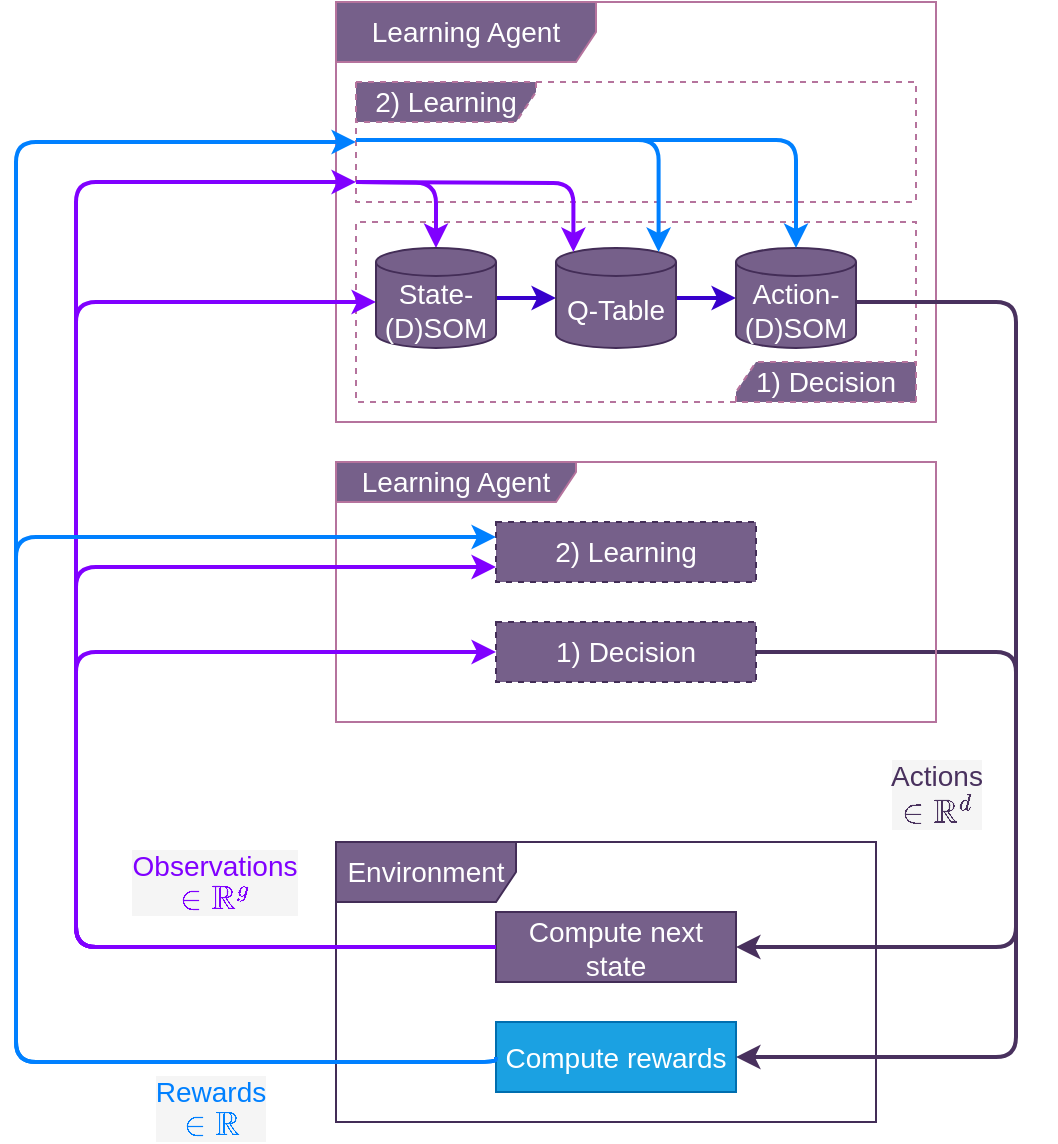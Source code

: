 <mxfile version="18.0.0" type="device"><diagram id="23iRSUPoRavnBvh4doch" name="Page-1"><mxGraphModel dx="1113" dy="791" grid="1" gridSize="10" guides="1" tooltips="1" connect="1" arrows="1" fold="1" page="1" pageScale="1" pageWidth="827" pageHeight="1169" math="1" shadow="0"><root><mxCell id="0"/><mxCell id="1" parent="0"/><mxCell id="WK4-7_jqqEs10oTjAUMn-1" value="Learning Agent" style="shape=umlFrame;whiteSpace=wrap;html=1;fillColor=#76608a;fontColor=#ffffff;strokeColor=#B5739D;rounded=0;fontSize=14;width=130;height=30;strokeWidth=1;" vertex="1" parent="1"><mxGeometry x="460" y="40" width="300" height="210" as="geometry"/></mxCell><mxCell id="WK4-7_jqqEs10oTjAUMn-13" value="1) Decision" style="shape=umlFrame;whiteSpace=wrap;html=1;fontSize=14;fontColor=#ffffff;fillColor=#76608a;strokeColor=#B5739D;width=90;height=20;dashed=1;direction=west;" vertex="1" parent="1"><mxGeometry x="470" y="150" width="280" height="90" as="geometry"/></mxCell><mxCell id="WK4-7_jqqEs10oTjAUMn-9" style="edgeStyle=orthogonalEdgeStyle;orthogonalLoop=1;jettySize=auto;html=1;exitX=1;exitY=0.5;exitDx=0;exitDy=0;exitPerimeter=0;entryX=0;entryY=0.5;entryDx=0;entryDy=0;entryPerimeter=0;labelBackgroundColor=#F5F5F5;fontSize=14;fontColor=#B5739D;strokeWidth=2;fillColor=#6a00ff;strokeColor=#3700CC;" edge="1" parent="1" source="WK4-7_jqqEs10oTjAUMn-2" target="WK4-7_jqqEs10oTjAUMn-3"><mxGeometry relative="1" as="geometry"/></mxCell><mxCell id="WK4-7_jqqEs10oTjAUMn-10" style="edgeStyle=orthogonalEdgeStyle;orthogonalLoop=1;jettySize=auto;html=1;exitX=1;exitY=0.5;exitDx=0;exitDy=0;exitPerimeter=0;entryX=0;entryY=0.5;entryDx=0;entryDy=0;entryPerimeter=0;labelBackgroundColor=#F5F5F5;fontSize=14;fontColor=#B5739D;strokeWidth=2;fillColor=#6a00ff;strokeColor=#3700CC;" edge="1" parent="1" source="WK4-7_jqqEs10oTjAUMn-3" target="WK4-7_jqqEs10oTjAUMn-4"><mxGeometry relative="1" as="geometry"/></mxCell><mxCell id="WK4-7_jqqEs10oTjAUMn-11" value="&lt;font color=&quot;#49315e&quot;&gt;Actions&lt;br&gt;\(\in \mathbb{R}^d\)&lt;/font&gt;" style="edgeStyle=orthogonalEdgeStyle;orthogonalLoop=1;jettySize=auto;html=1;labelBackgroundColor=#F5F5F5;fontSize=14;fontColor=#B5739D;strokeWidth=2;entryX=1;entryY=0.5;entryDx=0;entryDy=0;strokeColor=#49315E;" edge="1" parent="1" source="WK4-7_jqqEs10oTjAUMn-4" target="WK4-7_jqqEs10oTjAUMn-6"><mxGeometry x="0.201" y="-40" relative="1" as="geometry"><mxPoint x="800" y="640" as="targetPoint"/><Array as="points"><mxPoint x="800" y="190"/><mxPoint x="800" y="513"/></Array><mxPoint as="offset"/></mxGeometry></mxCell><mxCell id="WK4-7_jqqEs10oTjAUMn-5" value="Environment" style="shape=umlFrame;whiteSpace=wrap;html=1;fillColor=#76608a;fontColor=#ffffff;strokeColor=#432D57;width=90;height=30;rounded=0;fontSize=14;" vertex="1" parent="1"><mxGeometry x="460" y="460" width="270" height="140" as="geometry"/></mxCell><mxCell id="WK4-7_jqqEs10oTjAUMn-6" value="Compute next state" style="rounded=0;whiteSpace=wrap;html=1;fillColor=#76608a;fontColor=#ffffff;strokeColor=#432D57;fontSize=14;" vertex="1" parent="1"><mxGeometry x="540" y="495" width="120" height="35" as="geometry"/></mxCell><mxCell id="WK4-7_jqqEs10oTjAUMn-12" value="Rewards&lt;br&gt;\(\in \mathbb{R}\)" style="edgeStyle=orthogonalEdgeStyle;orthogonalLoop=1;jettySize=auto;html=1;exitX=0;exitY=0.5;exitDx=0;exitDy=0;labelBackgroundColor=#F5F5F5;fontSize=14;fontColor=#0080FF;strokeColor=#0080FF;strokeWidth=2;fillColor=#0050ef;" edge="1" parent="1" source="WK4-7_jqqEs10oTjAUMn-7" target="WK4-7_jqqEs10oTjAUMn-14"><mxGeometry x="-0.666" y="23" relative="1" as="geometry"><mxPoint x="200" y="120" as="targetPoint"/><Array as="points"><mxPoint x="540" y="570"/><mxPoint x="300" y="570"/><mxPoint x="300" y="110"/></Array><mxPoint as="offset"/></mxGeometry></mxCell><mxCell id="WK4-7_jqqEs10oTjAUMn-7" value="Compute rewards" style="rounded=0;whiteSpace=wrap;html=1;fillColor=#1ba1e2;fontColor=#ffffff;strokeColor=#006EAF;fontSize=14;" vertex="1" parent="1"><mxGeometry x="540" y="550" width="120" height="35" as="geometry"/></mxCell><mxCell id="WK4-7_jqqEs10oTjAUMn-8" value="&lt;font color=&quot;#8000ff&quot;&gt;Observations&lt;br&gt;\(\in \mathbb{R}^g\)&lt;/font&gt;" style="endArrow=classic;html=1;strokeWidth=2;fillColor=#6a00ff;strokeColor=#8000FF;edgeStyle=orthogonalEdgeStyle;exitX=0;exitY=0.5;exitDx=0;exitDy=0;fontSize=14;rounded=1;fontColor=#B5739D;labelBackgroundColor=#F5F5F5;" edge="1" parent="1" source="WK4-7_jqqEs10oTjAUMn-6" target="WK4-7_jqqEs10oTjAUMn-2"><mxGeometry x="-0.586" y="-33" width="50" height="50" relative="1" as="geometry"><mxPoint x="220" y="480" as="sourcePoint"/><mxPoint x="420" y="320" as="targetPoint"/><Array as="points"><mxPoint x="330" y="513"/><mxPoint x="330" y="190"/></Array><mxPoint as="offset"/></mxGeometry></mxCell><mxCell id="WK4-7_jqqEs10oTjAUMn-14" value="2) Learning" style="shape=umlFrame;whiteSpace=wrap;html=1;fontSize=14;fontColor=#ffffff;fillColor=#76608a;strokeColor=#B5739D;width=90;height=20;dashed=1;" vertex="1" parent="1"><mxGeometry x="470" y="80" width="280" height="60" as="geometry"/></mxCell><mxCell id="WK4-7_jqqEs10oTjAUMn-15" value="" style="edgeStyle=orthogonalEdgeStyle;orthogonalLoop=1;jettySize=auto;html=1;labelBackgroundColor=#F5F5F5;fontSize=14;fontColor=#B5739D;strokeWidth=2;entryX=1;entryY=0.5;entryDx=0;entryDy=0;strokeColor=#49315E;" edge="1" parent="1" source="WK4-7_jqqEs10oTjAUMn-27" target="WK4-7_jqqEs10oTjAUMn-7"><mxGeometry x="0.053" y="-40" relative="1" as="geometry"><mxPoint x="670" y="612.5" as="targetPoint"/><mxPoint x="950" y="370" as="sourcePoint"/><Array as="points"><mxPoint x="800" y="365"/><mxPoint x="800" y="568"/></Array><mxPoint as="offset"/></mxGeometry></mxCell><mxCell id="WK4-7_jqqEs10oTjAUMn-16" value="" style="endArrow=classic;html=1;strokeWidth=2;fillColor=#6a00ff;strokeColor=#8000FF;edgeStyle=orthogonalEdgeStyle;exitX=0;exitY=0.5;exitDx=0;exitDy=0;fontSize=14;rounded=1;fontColor=#B5739D;labelBackgroundColor=#F5F5F5;" edge="1" parent="1" source="WK4-7_jqqEs10oTjAUMn-6"><mxGeometry x="-0.533" y="-32" width="50" height="50" relative="1" as="geometry"><mxPoint x="550" y="612.5" as="sourcePoint"/><mxPoint x="470" y="130" as="targetPoint"/><Array as="points"><mxPoint x="330" y="513"/><mxPoint x="330" y="130"/></Array><mxPoint as="offset"/></mxGeometry></mxCell><mxCell id="WK4-7_jqqEs10oTjAUMn-17" value="" style="endArrow=classic;html=1;rounded=1;labelBackgroundColor=#F5F5F5;fontSize=14;fontColor=#0080FF;strokeColor=#8000FF;strokeWidth=2;fillColor=#6a00ff;entryX=0.5;entryY=0;entryDx=0;entryDy=0;entryPerimeter=0;edgeStyle=orthogonalEdgeStyle;" edge="1" parent="1" target="WK4-7_jqqEs10oTjAUMn-2"><mxGeometry width="50" height="50" relative="1" as="geometry"><mxPoint x="470" y="130" as="sourcePoint"/><mxPoint x="410" y="160" as="targetPoint"/></mxGeometry></mxCell><mxCell id="WK4-7_jqqEs10oTjAUMn-2" value="State-(D)SOM" style="shape=cylinder3;whiteSpace=wrap;html=1;boundedLbl=1;backgroundOutline=1;size=7;fillColor=#76608a;fontColor=#ffffff;strokeColor=#432D57;rounded=0;fontSize=14;" vertex="1" parent="1"><mxGeometry x="480" y="163" width="60" height="50" as="geometry"/></mxCell><mxCell id="WK4-7_jqqEs10oTjAUMn-3" value="Q-Table" style="shape=cylinder3;whiteSpace=wrap;html=1;boundedLbl=1;backgroundOutline=1;size=7;fillColor=#76608a;fontColor=#ffffff;strokeColor=#432D57;rounded=0;fontSize=14;" vertex="1" parent="1"><mxGeometry x="570" y="163" width="60" height="50" as="geometry"/></mxCell><mxCell id="WK4-7_jqqEs10oTjAUMn-4" value="Action-(D)SOM" style="shape=cylinder3;whiteSpace=wrap;html=1;boundedLbl=1;backgroundOutline=1;size=7;fillColor=#76608a;fontColor=#ffffff;strokeColor=#432D57;rounded=0;fontSize=14;" vertex="1" parent="1"><mxGeometry x="660" y="163" width="60" height="50" as="geometry"/></mxCell><mxCell id="WK4-7_jqqEs10oTjAUMn-21" value="" style="endArrow=classic;html=1;rounded=1;labelBackgroundColor=#F5F5F5;fontSize=14;fontColor=#0080FF;strokeColor=#0080FF;strokeWidth=2;exitX=0;exitY=0.483;exitDx=0;exitDy=0;exitPerimeter=0;entryX=0.855;entryY=0;entryDx=0;entryDy=2.03;entryPerimeter=0;edgeStyle=orthogonalEdgeStyle;" edge="1" parent="1" source="WK4-7_jqqEs10oTjAUMn-14" target="WK4-7_jqqEs10oTjAUMn-3"><mxGeometry width="50" height="50" relative="1" as="geometry"><mxPoint x="420" y="420" as="sourcePoint"/><mxPoint x="470" y="370" as="targetPoint"/><Array as="points"><mxPoint x="621" y="109"/></Array></mxGeometry></mxCell><mxCell id="WK4-7_jqqEs10oTjAUMn-22" value="" style="endArrow=classic;html=1;rounded=1;labelBackgroundColor=#F5F5F5;fontSize=14;fontColor=#0080FF;strokeColor=#0080FF;strokeWidth=2;edgeStyle=orthogonalEdgeStyle;" edge="1" parent="1" target="WK4-7_jqqEs10oTjAUMn-4"><mxGeometry width="50" height="50" relative="1" as="geometry"><mxPoint x="470" y="109" as="sourcePoint"/><mxPoint x="690" y="162" as="targetPoint"/><Array as="points"><mxPoint x="690" y="109"/></Array></mxGeometry></mxCell><mxCell id="WK4-7_jqqEs10oTjAUMn-24" value="" style="endArrow=classic;html=1;rounded=1;labelBackgroundColor=#F5F5F5;fontSize=14;fontColor=#0080FF;strokeColor=#8000FF;strokeWidth=2;fillColor=#6a00ff;entryX=0.145;entryY=0;entryDx=0;entryDy=2.03;entryPerimeter=0;edgeStyle=orthogonalEdgeStyle;" edge="1" parent="1" target="WK4-7_jqqEs10oTjAUMn-3"><mxGeometry width="50" height="50" relative="1" as="geometry"><mxPoint x="470" y="130" as="sourcePoint"/><mxPoint x="530" y="380" as="targetPoint"/></mxGeometry></mxCell><mxCell id="WK4-7_jqqEs10oTjAUMn-25" value="Learning Agent" style="shape=umlFrame;whiteSpace=wrap;html=1;fillColor=#76608a;fontColor=#ffffff;strokeColor=#B5739D;rounded=0;fontSize=14;width=120;height=20;strokeWidth=1;" vertex="1" parent="1"><mxGeometry x="460" y="270" width="300" height="130" as="geometry"/></mxCell><mxCell id="WK4-7_jqqEs10oTjAUMn-26" value="2) Learning" style="rounded=0;whiteSpace=wrap;html=1;dashed=1;fontSize=14;fontColor=#ffffff;strokeColor=#432D57;strokeWidth=1;fillColor=#76608a;" vertex="1" parent="1"><mxGeometry x="540" y="300" width="130" height="30" as="geometry"/></mxCell><mxCell id="WK4-7_jqqEs10oTjAUMn-27" value="1) Decision" style="rounded=0;whiteSpace=wrap;html=1;dashed=1;fontSize=14;fontColor=#ffffff;strokeColor=#432D57;strokeWidth=1;fillColor=#76608a;" vertex="1" parent="1"><mxGeometry x="540" y="350" width="130" height="30" as="geometry"/></mxCell><mxCell id="WK4-7_jqqEs10oTjAUMn-28" value="" style="endArrow=classic;html=1;strokeWidth=2;fillColor=#6a00ff;strokeColor=#8000FF;edgeStyle=orthogonalEdgeStyle;exitX=0;exitY=0.5;exitDx=0;exitDy=0;fontSize=14;rounded=1;fontColor=#B5739D;labelBackgroundColor=#F5F5F5;" edge="1" parent="1" source="WK4-7_jqqEs10oTjAUMn-6" target="WK4-7_jqqEs10oTjAUMn-27"><mxGeometry x="-0.533" y="-32" width="50" height="50" relative="1" as="geometry"><mxPoint x="550" y="612.5" as="sourcePoint"/><mxPoint x="490" y="200.059" as="targetPoint"/><Array as="points"><mxPoint x="330" y="513"/><mxPoint x="330" y="365"/></Array><mxPoint as="offset"/></mxGeometry></mxCell><mxCell id="WK4-7_jqqEs10oTjAUMn-29" value="" style="edgeStyle=orthogonalEdgeStyle;orthogonalLoop=1;jettySize=auto;html=1;exitX=0;exitY=0.5;exitDx=0;exitDy=0;labelBackgroundColor=#F5F5F5;fontSize=14;fontColor=#0080FF;strokeColor=#0080FF;strokeWidth=2;fillColor=#0050ef;entryX=0;entryY=0.25;entryDx=0;entryDy=0;" edge="1" parent="1" source="WK4-7_jqqEs10oTjAUMn-7" target="WK4-7_jqqEs10oTjAUMn-26"><mxGeometry x="-0.55" y="23" relative="1" as="geometry"><mxPoint x="480" y="120.059" as="targetPoint"/><mxPoint x="550" y="667.5" as="sourcePoint"/><Array as="points"><mxPoint x="540" y="570"/><mxPoint x="300" y="570"/><mxPoint x="300" y="307"/></Array><mxPoint as="offset"/></mxGeometry></mxCell><mxCell id="WK4-7_jqqEs10oTjAUMn-30" value="" style="endArrow=classic;html=1;strokeWidth=2;fillColor=#6a00ff;strokeColor=#8000FF;edgeStyle=orthogonalEdgeStyle;exitX=0;exitY=0.5;exitDx=0;exitDy=0;fontSize=14;rounded=1;fontColor=#B5739D;labelBackgroundColor=#F5F5F5;entryX=0;entryY=0.75;entryDx=0;entryDy=0;" edge="1" parent="1" source="WK4-7_jqqEs10oTjAUMn-6" target="WK4-7_jqqEs10oTjAUMn-26"><mxGeometry x="-0.533" y="-32" width="50" height="50" relative="1" as="geometry"><mxPoint x="550" y="612.5" as="sourcePoint"/><mxPoint x="550" y="375" as="targetPoint"/><Array as="points"><mxPoint x="330" y="513"/><mxPoint x="330" y="323"/></Array><mxPoint as="offset"/></mxGeometry></mxCell></root></mxGraphModel></diagram></mxfile>